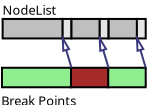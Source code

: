 <?xml version="1.0" encoding="UTF-8"?>
<dia:diagram xmlns:dia="http://www.lysator.liu.se/~alla/dia/">
  <dia:layer name="Background" visible="true">
    <dia:object type="Standard - Box" version="0" id="O0">
      <dia:attribute name="obj_pos">
        <dia:point val="0.888,0.912"/>
      </dia:attribute>
      <dia:attribute name="obj_bb">
        <dia:rectangle val="0.838,0.863;3.944,1.938"/>
      </dia:attribute>
      <dia:attribute name="elem_corner">
        <dia:point val="0.888,0.912"/>
      </dia:attribute>
      <dia:attribute name="elem_width">
        <dia:real val="3.006"/>
      </dia:attribute>
      <dia:attribute name="elem_height">
        <dia:real val="0.975"/>
      </dia:attribute>
      <dia:attribute name="inner_color">
        <dia:color val="#bfbfbf"/>
      </dia:attribute>
      <dia:attribute name="show_background">
        <dia:boolean val="true"/>
      </dia:attribute>
    </dia:object>
    <dia:object type="Standard - Box" version="0" id="O1">
      <dia:attribute name="obj_pos">
        <dia:point val="3.89,0.912"/>
      </dia:attribute>
      <dia:attribute name="obj_bb">
        <dia:rectangle val="3.84,0.863;4.381,1.938"/>
      </dia:attribute>
      <dia:attribute name="elem_corner">
        <dia:point val="3.89,0.912"/>
      </dia:attribute>
      <dia:attribute name="elem_width">
        <dia:real val="0.441"/>
      </dia:attribute>
      <dia:attribute name="elem_height">
        <dia:real val="0.975"/>
      </dia:attribute>
      <dia:attribute name="inner_color">
        <dia:color val="#e5e5e5"/>
      </dia:attribute>
      <dia:attribute name="show_background">
        <dia:boolean val="true"/>
      </dia:attribute>
    </dia:object>
    <dia:object type="Standard - Box" version="0" id="O2">
      <dia:attribute name="obj_pos">
        <dia:point val="4.331,0.912"/>
      </dia:attribute>
      <dia:attribute name="obj_bb">
        <dia:rectangle val="4.281,0.863;5.796,1.938"/>
      </dia:attribute>
      <dia:attribute name="elem_corner">
        <dia:point val="4.331,0.912"/>
      </dia:attribute>
      <dia:attribute name="elem_width">
        <dia:real val="1.415"/>
      </dia:attribute>
      <dia:attribute name="elem_height">
        <dia:real val="0.975"/>
      </dia:attribute>
      <dia:attribute name="inner_color">
        <dia:color val="#bfbfbf"/>
      </dia:attribute>
      <dia:attribute name="show_background">
        <dia:boolean val="true"/>
      </dia:attribute>
    </dia:object>
    <dia:object type="Standard - Box" version="0" id="O3">
      <dia:attribute name="obj_pos">
        <dia:point val="5.743,0.912"/>
      </dia:attribute>
      <dia:attribute name="obj_bb">
        <dia:rectangle val="5.693,0.863;6.234,1.938"/>
      </dia:attribute>
      <dia:attribute name="elem_corner">
        <dia:point val="5.743,0.912"/>
      </dia:attribute>
      <dia:attribute name="elem_width">
        <dia:real val="0.441"/>
      </dia:attribute>
      <dia:attribute name="elem_height">
        <dia:real val="0.975"/>
      </dia:attribute>
      <dia:attribute name="inner_color">
        <dia:color val="#e5e5e5"/>
      </dia:attribute>
      <dia:attribute name="show_background">
        <dia:boolean val="true"/>
      </dia:attribute>
    </dia:object>
    <dia:object type="Standard - Box" version="0" id="O4">
      <dia:attribute name="obj_pos">
        <dia:point val="6.19,0.912"/>
      </dia:attribute>
      <dia:attribute name="obj_bb">
        <dia:rectangle val="6.14,0.863;7.655,1.938"/>
      </dia:attribute>
      <dia:attribute name="elem_corner">
        <dia:point val="6.19,0.912"/>
      </dia:attribute>
      <dia:attribute name="elem_width">
        <dia:real val="1.415"/>
      </dia:attribute>
      <dia:attribute name="elem_height">
        <dia:real val="0.975"/>
      </dia:attribute>
      <dia:attribute name="inner_color">
        <dia:color val="#bfbfbf"/>
      </dia:attribute>
      <dia:attribute name="show_background">
        <dia:boolean val="true"/>
      </dia:attribute>
    </dia:object>
    <dia:object type="Standard - Box" version="0" id="O5">
      <dia:attribute name="obj_pos">
        <dia:point val="7.601,0.912"/>
      </dia:attribute>
      <dia:attribute name="obj_bb">
        <dia:rectangle val="7.551,0.863;8.093,1.938"/>
      </dia:attribute>
      <dia:attribute name="elem_corner">
        <dia:point val="7.601,0.912"/>
      </dia:attribute>
      <dia:attribute name="elem_width">
        <dia:real val="0.441"/>
      </dia:attribute>
      <dia:attribute name="elem_height">
        <dia:real val="0.975"/>
      </dia:attribute>
      <dia:attribute name="inner_color">
        <dia:color val="#e5e5e5"/>
      </dia:attribute>
      <dia:attribute name="show_background">
        <dia:boolean val="true"/>
      </dia:attribute>
    </dia:object>
    <dia:object type="Standard - Box" version="0" id="O6">
      <dia:attribute name="obj_pos">
        <dia:point val="0.857,3.353"/>
      </dia:attribute>
      <dia:attribute name="obj_bb">
        <dia:rectangle val="0.807,3.303;4.381,4.378"/>
      </dia:attribute>
      <dia:attribute name="elem_corner">
        <dia:point val="0.857,3.353"/>
      </dia:attribute>
      <dia:attribute name="elem_width">
        <dia:real val="3.475"/>
      </dia:attribute>
      <dia:attribute name="elem_height">
        <dia:real val="0.975"/>
      </dia:attribute>
      <dia:attribute name="inner_color">
        <dia:color val="#90ee90"/>
      </dia:attribute>
      <dia:attribute name="show_background">
        <dia:boolean val="true"/>
      </dia:attribute>
    </dia:object>
    <dia:object type="Standard - Text" version="0" id="O7">
      <dia:attribute name="obj_pos">
        <dia:point val="0.881,0.7"/>
      </dia:attribute>
      <dia:attribute name="obj_bb">
        <dia:rectangle val="0.881,-0.072;4.054,0.945"/>
      </dia:attribute>
      <dia:attribute name="text">
        <dia:composite type="text">
          <dia:attribute name="string">
            <dia:string>#NodeList#</dia:string>
          </dia:attribute>
          <dia:attribute name="font">
            <dia:font family="sans" style="0" name="Helvetica"/>
          </dia:attribute>
          <dia:attribute name="height">
            <dia:real val="0.8"/>
          </dia:attribute>
          <dia:attribute name="pos">
            <dia:point val="0.881,0.7"/>
          </dia:attribute>
          <dia:attribute name="color">
            <dia:color val="#000000"/>
          </dia:attribute>
          <dia:attribute name="alignment">
            <dia:enum val="0"/>
          </dia:attribute>
        </dia:composite>
      </dia:attribute>
    </dia:object>
    <dia:object type="Standard - Box" version="0" id="O8">
      <dia:attribute name="obj_pos">
        <dia:point val="4.307,3.353"/>
      </dia:attribute>
      <dia:attribute name="obj_bb">
        <dia:rectangle val="4.257,3.303;6.234,4.378"/>
      </dia:attribute>
      <dia:attribute name="elem_corner">
        <dia:point val="4.307,3.353"/>
      </dia:attribute>
      <dia:attribute name="elem_width">
        <dia:real val="1.877"/>
      </dia:attribute>
      <dia:attribute name="elem_height">
        <dia:real val="0.975"/>
      </dia:attribute>
      <dia:attribute name="inner_color">
        <dia:color val="#a52a2a"/>
      </dia:attribute>
      <dia:attribute name="show_background">
        <dia:boolean val="true"/>
      </dia:attribute>
    </dia:object>
    <dia:object type="Standard - Box" version="0" id="O9">
      <dia:attribute name="obj_pos">
        <dia:point val="6.169,3.353"/>
      </dia:attribute>
      <dia:attribute name="obj_bb">
        <dia:rectangle val="6.119,3.303;8.093,4.378"/>
      </dia:attribute>
      <dia:attribute name="elem_corner">
        <dia:point val="6.169,3.353"/>
      </dia:attribute>
      <dia:attribute name="elem_width">
        <dia:real val="1.873"/>
      </dia:attribute>
      <dia:attribute name="elem_height">
        <dia:real val="0.975"/>
      </dia:attribute>
      <dia:attribute name="inner_color">
        <dia:color val="#90ee90"/>
      </dia:attribute>
      <dia:attribute name="show_background">
        <dia:boolean val="true"/>
      </dia:attribute>
    </dia:object>
    <dia:object type="Standard - Text" version="0" id="O10">
      <dia:attribute name="obj_pos">
        <dia:point val="0.819,5.237"/>
      </dia:attribute>
      <dia:attribute name="obj_bb">
        <dia:rectangle val="0.796,4.465;5.319,5.482"/>
      </dia:attribute>
      <dia:attribute name="text">
        <dia:composite type="text">
          <dia:attribute name="string">
            <dia:string>#Break Points#</dia:string>
          </dia:attribute>
          <dia:attribute name="font">
            <dia:font family="sans" style="0" name="Helvetica"/>
          </dia:attribute>
          <dia:attribute name="height">
            <dia:real val="0.8"/>
          </dia:attribute>
          <dia:attribute name="pos">
            <dia:point val="0.819,5.237"/>
          </dia:attribute>
          <dia:attribute name="color">
            <dia:color val="#000000"/>
          </dia:attribute>
          <dia:attribute name="alignment">
            <dia:enum val="0"/>
          </dia:attribute>
        </dia:composite>
      </dia:attribute>
    </dia:object>
    <dia:object type="Standard - Line" version="0" id="O11">
      <dia:attribute name="obj_pos">
        <dia:point val="3.894,1.887"/>
      </dia:attribute>
      <dia:attribute name="obj_bb">
        <dia:rectangle val="3.592,1.754;4.394,3.415"/>
      </dia:attribute>
      <dia:attribute name="conn_endpoints">
        <dia:point val="3.894,1.887"/>
        <dia:point val="4.331,3.353"/>
      </dia:attribute>
      <dia:attribute name="numcp">
        <dia:int val="1"/>
      </dia:attribute>
      <dia:attribute name="line_color">
        <dia:color val="#3a3a7d"/>
      </dia:attribute>
      <dia:attribute name="start_arrow">
        <dia:enum val="2"/>
      </dia:attribute>
      <dia:attribute name="start_arrow_length">
        <dia:real val="0.6"/>
      </dia:attribute>
      <dia:attribute name="start_arrow_width">
        <dia:real val="0.3"/>
      </dia:attribute>
      <dia:connections>
        <dia:connection handle="0" to="O0" connection="7"/>
        <dia:connection handle="1" to="O6" connection="2"/>
      </dia:connections>
    </dia:object>
    <dia:object type="Standard - Line" version="0" id="O12">
      <dia:attribute name="obj_pos">
        <dia:point val="5.743,1.887"/>
      </dia:attribute>
      <dia:attribute name="obj_bb">
        <dia:rectangle val="5.441,1.753;6.246,3.415"/>
      </dia:attribute>
      <dia:attribute name="conn_endpoints">
        <dia:point val="5.743,1.887"/>
        <dia:point val="6.184,3.353"/>
      </dia:attribute>
      <dia:attribute name="numcp">
        <dia:int val="1"/>
      </dia:attribute>
      <dia:attribute name="line_color">
        <dia:color val="#3a3a7d"/>
      </dia:attribute>
      <dia:attribute name="start_arrow">
        <dia:enum val="2"/>
      </dia:attribute>
      <dia:attribute name="start_arrow_length">
        <dia:real val="0.6"/>
      </dia:attribute>
      <dia:attribute name="start_arrow_width">
        <dia:real val="0.3"/>
      </dia:attribute>
      <dia:connections>
        <dia:connection handle="0" to="O3" connection="5"/>
        <dia:connection handle="1" to="O8" connection="2"/>
      </dia:connections>
    </dia:object>
    <dia:object type="Standard - Line" version="0" id="O13">
      <dia:attribute name="obj_pos">
        <dia:point val="7.605,1.887"/>
      </dia:attribute>
      <dia:attribute name="obj_bb">
        <dia:rectangle val="7.303,1.754;8.105,3.415"/>
      </dia:attribute>
      <dia:attribute name="conn_endpoints">
        <dia:point val="7.605,1.887"/>
        <dia:point val="8.043,3.353"/>
      </dia:attribute>
      <dia:attribute name="numcp">
        <dia:int val="1"/>
      </dia:attribute>
      <dia:attribute name="line_color">
        <dia:color val="#3a3a7d"/>
      </dia:attribute>
      <dia:attribute name="start_arrow">
        <dia:enum val="2"/>
      </dia:attribute>
      <dia:attribute name="start_arrow_length">
        <dia:real val="0.6"/>
      </dia:attribute>
      <dia:attribute name="start_arrow_width">
        <dia:real val="0.3"/>
      </dia:attribute>
      <dia:connections>
        <dia:connection handle="0" to="O4" connection="7"/>
        <dia:connection handle="1" to="O9" connection="2"/>
      </dia:connections>
    </dia:object>
  </dia:layer>
</dia:diagram>
